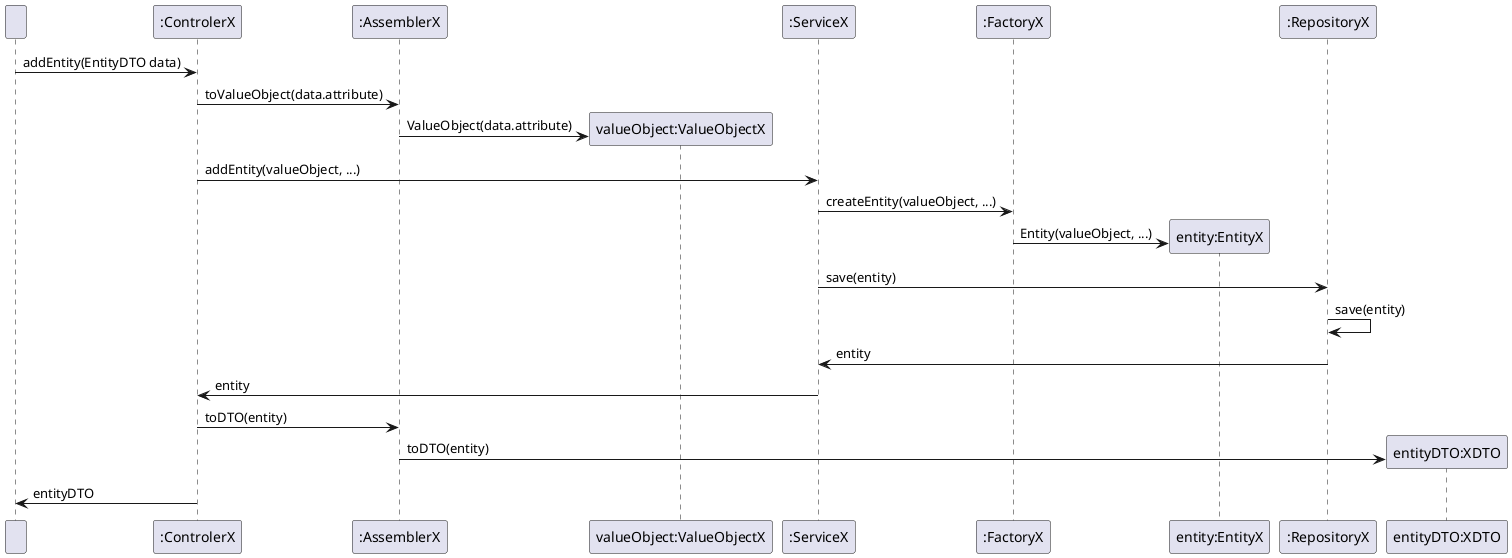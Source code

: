 @startuml
participant "  " as User
participant ":ControlerX" as Controller
participant ":AssemblerX" as Assembler
participant "valueObject:ValueObjectX" as ValueObject
participant ":ServiceX" as Service
participant ":FactoryX" as Factory
participant "entity:EntityX" as Entity
participant ":RepositoryX" as Repository
participant "entityDTO:XDTO" as XDTO

User -> Controller: addEntity(EntityDTO data)
Controller -> Assembler: toValueObject(data.attribute)
create ValueObject
Assembler -> ValueObject: ValueObject(data.attribute)
Controller -> Service: addEntity(valueObject, ...)
Service -> Factory: createEntity(valueObject, ...)
create Entity
Factory -> Entity: Entity(valueObject, ...)
Service -> Repository: save(entity)
Repository -> Repository: save(entity)
Repository -> Service: entity
Service -> Controller: entity
Controller -> Assembler: toDTO(entity)
create XDTO
Assembler -> XDTO: toDTO(entity)
Controller -> User: entityDTO
@enduml